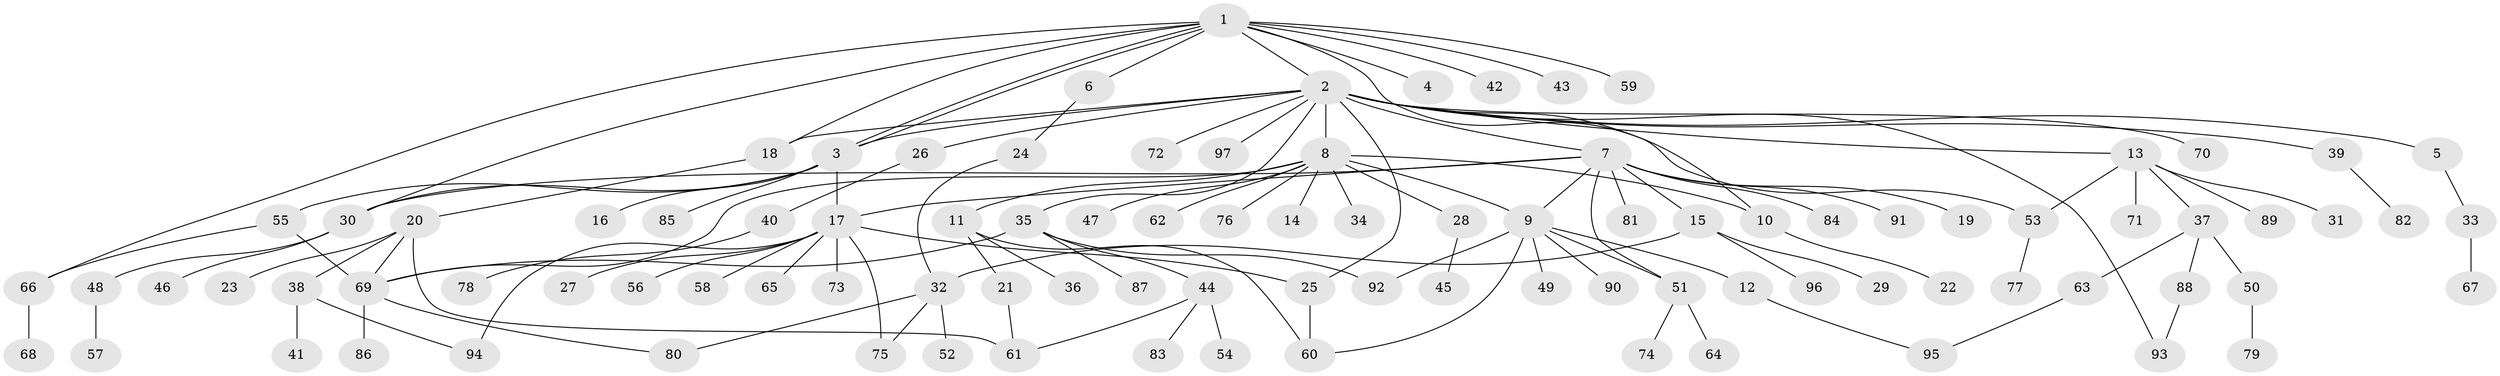 // Generated by graph-tools (version 1.1) at 2025/25/03/09/25 03:25:56]
// undirected, 97 vertices, 122 edges
graph export_dot {
graph [start="1"]
  node [color=gray90,style=filled];
  1;
  2;
  3;
  4;
  5;
  6;
  7;
  8;
  9;
  10;
  11;
  12;
  13;
  14;
  15;
  16;
  17;
  18;
  19;
  20;
  21;
  22;
  23;
  24;
  25;
  26;
  27;
  28;
  29;
  30;
  31;
  32;
  33;
  34;
  35;
  36;
  37;
  38;
  39;
  40;
  41;
  42;
  43;
  44;
  45;
  46;
  47;
  48;
  49;
  50;
  51;
  52;
  53;
  54;
  55;
  56;
  57;
  58;
  59;
  60;
  61;
  62;
  63;
  64;
  65;
  66;
  67;
  68;
  69;
  70;
  71;
  72;
  73;
  74;
  75;
  76;
  77;
  78;
  79;
  80;
  81;
  82;
  83;
  84;
  85;
  86;
  87;
  88;
  89;
  90;
  91;
  92;
  93;
  94;
  95;
  96;
  97;
  1 -- 2;
  1 -- 3;
  1 -- 3;
  1 -- 4;
  1 -- 6;
  1 -- 10;
  1 -- 18;
  1 -- 30;
  1 -- 42;
  1 -- 43;
  1 -- 59;
  1 -- 66;
  2 -- 3;
  2 -- 5;
  2 -- 7;
  2 -- 8;
  2 -- 13;
  2 -- 18;
  2 -- 25;
  2 -- 26;
  2 -- 35;
  2 -- 39;
  2 -- 53;
  2 -- 70;
  2 -- 72;
  2 -- 93;
  2 -- 97;
  3 -- 16;
  3 -- 17;
  3 -- 30;
  3 -- 55;
  3 -- 85;
  5 -- 33;
  6 -- 24;
  7 -- 9;
  7 -- 15;
  7 -- 17;
  7 -- 19;
  7 -- 30;
  7 -- 51;
  7 -- 81;
  7 -- 84;
  7 -- 91;
  8 -- 9;
  8 -- 10;
  8 -- 11;
  8 -- 14;
  8 -- 28;
  8 -- 34;
  8 -- 47;
  8 -- 62;
  8 -- 69;
  8 -- 76;
  9 -- 12;
  9 -- 49;
  9 -- 51;
  9 -- 60;
  9 -- 90;
  9 -- 92;
  10 -- 22;
  11 -- 21;
  11 -- 36;
  11 -- 60;
  12 -- 95;
  13 -- 31;
  13 -- 37;
  13 -- 53;
  13 -- 71;
  13 -- 89;
  15 -- 29;
  15 -- 32;
  15 -- 96;
  17 -- 25;
  17 -- 27;
  17 -- 56;
  17 -- 58;
  17 -- 65;
  17 -- 73;
  17 -- 75;
  17 -- 94;
  18 -- 20;
  20 -- 23;
  20 -- 38;
  20 -- 61;
  20 -- 69;
  21 -- 61;
  24 -- 32;
  25 -- 60;
  26 -- 40;
  28 -- 45;
  30 -- 46;
  30 -- 48;
  32 -- 52;
  32 -- 75;
  32 -- 80;
  33 -- 67;
  35 -- 44;
  35 -- 69;
  35 -- 87;
  35 -- 92;
  37 -- 50;
  37 -- 63;
  37 -- 88;
  38 -- 41;
  38 -- 94;
  39 -- 82;
  40 -- 78;
  44 -- 54;
  44 -- 61;
  44 -- 83;
  48 -- 57;
  50 -- 79;
  51 -- 64;
  51 -- 74;
  53 -- 77;
  55 -- 66;
  55 -- 69;
  63 -- 95;
  66 -- 68;
  69 -- 80;
  69 -- 86;
  88 -- 93;
}
